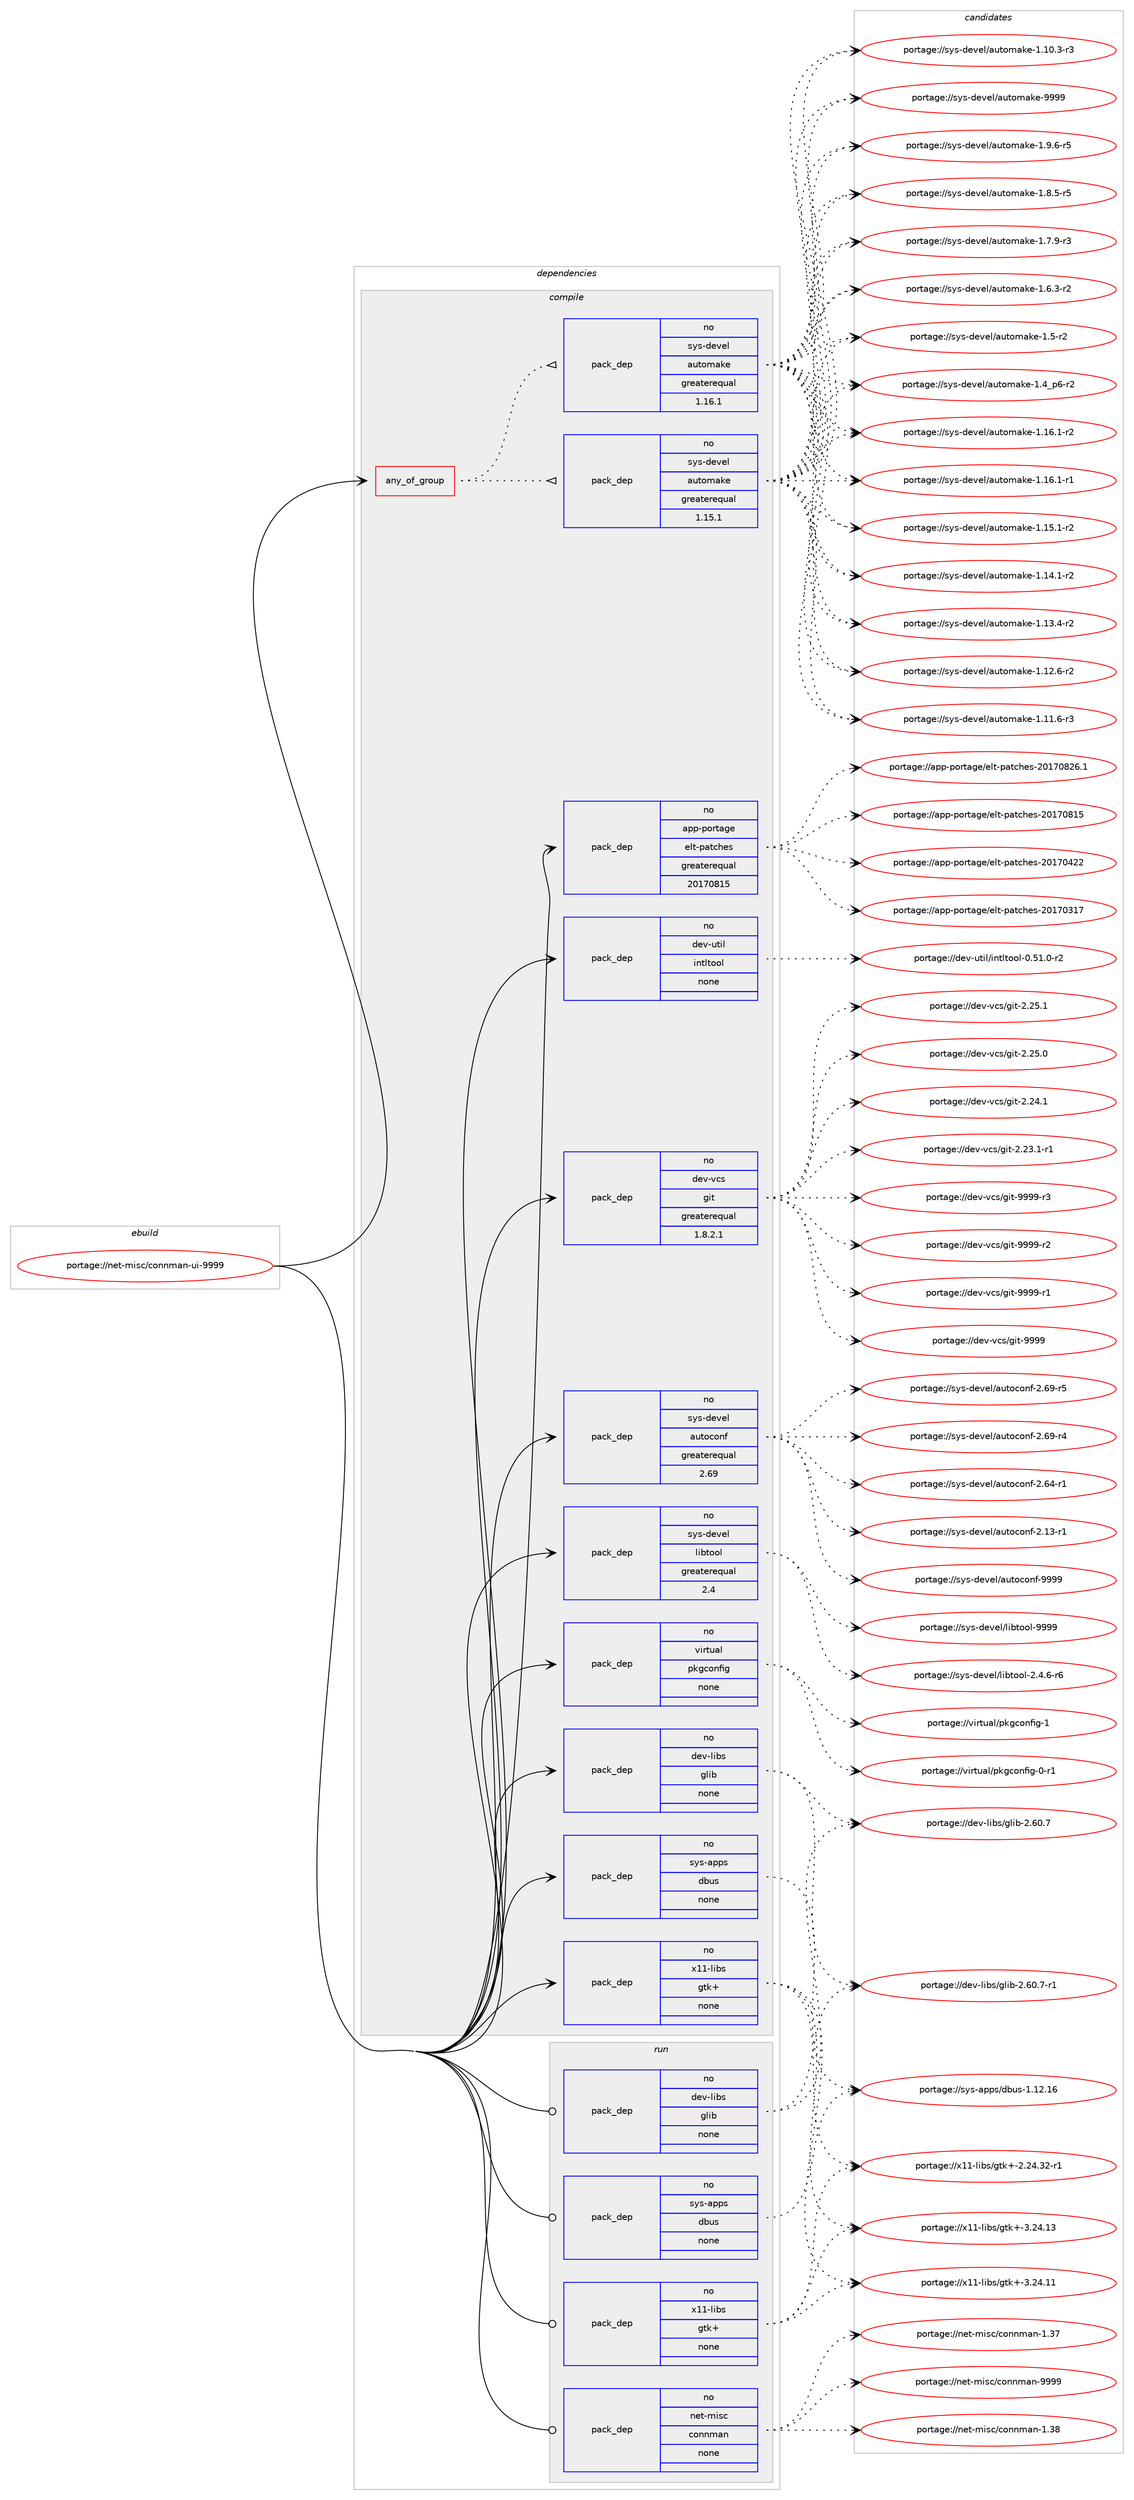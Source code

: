 digraph prolog {

# *************
# Graph options
# *************

newrank=true;
concentrate=true;
compound=true;
graph [rankdir=LR,fontname=Helvetica,fontsize=10,ranksep=1.5];#, ranksep=2.5, nodesep=0.2];
edge  [arrowhead=vee];
node  [fontname=Helvetica,fontsize=10];

# **********
# The ebuild
# **********

subgraph cluster_leftcol {
color=gray;
rank=same;
label=<<i>ebuild</i>>;
id [label="portage://net-misc/connman-ui-9999", color=red, width=4, href="../net-misc/connman-ui-9999.svg"];
}

# ****************
# The dependencies
# ****************

subgraph cluster_midcol {
color=gray;
label=<<i>dependencies</i>>;
subgraph cluster_compile {
fillcolor="#eeeeee";
style=filled;
label=<<i>compile</i>>;
subgraph any2012 {
dependency128922 [label=<<TABLE BORDER="0" CELLBORDER="1" CELLSPACING="0" CELLPADDING="4"><TR><TD CELLPADDING="10">any_of_group</TD></TR></TABLE>>, shape=none, color=red];subgraph pack99812 {
dependency128923 [label=<<TABLE BORDER="0" CELLBORDER="1" CELLSPACING="0" CELLPADDING="4" WIDTH="220"><TR><TD ROWSPAN="6" CELLPADDING="30">pack_dep</TD></TR><TR><TD WIDTH="110">no</TD></TR><TR><TD>sys-devel</TD></TR><TR><TD>automake</TD></TR><TR><TD>greaterequal</TD></TR><TR><TD>1.16.1</TD></TR></TABLE>>, shape=none, color=blue];
}
dependency128922:e -> dependency128923:w [weight=20,style="dotted",arrowhead="oinv"];
subgraph pack99813 {
dependency128924 [label=<<TABLE BORDER="0" CELLBORDER="1" CELLSPACING="0" CELLPADDING="4" WIDTH="220"><TR><TD ROWSPAN="6" CELLPADDING="30">pack_dep</TD></TR><TR><TD WIDTH="110">no</TD></TR><TR><TD>sys-devel</TD></TR><TR><TD>automake</TD></TR><TR><TD>greaterequal</TD></TR><TR><TD>1.15.1</TD></TR></TABLE>>, shape=none, color=blue];
}
dependency128922:e -> dependency128924:w [weight=20,style="dotted",arrowhead="oinv"];
}
id:e -> dependency128922:w [weight=20,style="solid",arrowhead="vee"];
subgraph pack99814 {
dependency128925 [label=<<TABLE BORDER="0" CELLBORDER="1" CELLSPACING="0" CELLPADDING="4" WIDTH="220"><TR><TD ROWSPAN="6" CELLPADDING="30">pack_dep</TD></TR><TR><TD WIDTH="110">no</TD></TR><TR><TD>app-portage</TD></TR><TR><TD>elt-patches</TD></TR><TR><TD>greaterequal</TD></TR><TR><TD>20170815</TD></TR></TABLE>>, shape=none, color=blue];
}
id:e -> dependency128925:w [weight=20,style="solid",arrowhead="vee"];
subgraph pack99815 {
dependency128926 [label=<<TABLE BORDER="0" CELLBORDER="1" CELLSPACING="0" CELLPADDING="4" WIDTH="220"><TR><TD ROWSPAN="6" CELLPADDING="30">pack_dep</TD></TR><TR><TD WIDTH="110">no</TD></TR><TR><TD>dev-libs</TD></TR><TR><TD>glib</TD></TR><TR><TD>none</TD></TR><TR><TD></TD></TR></TABLE>>, shape=none, color=blue];
}
id:e -> dependency128926:w [weight=20,style="solid",arrowhead="vee"];
subgraph pack99816 {
dependency128927 [label=<<TABLE BORDER="0" CELLBORDER="1" CELLSPACING="0" CELLPADDING="4" WIDTH="220"><TR><TD ROWSPAN="6" CELLPADDING="30">pack_dep</TD></TR><TR><TD WIDTH="110">no</TD></TR><TR><TD>dev-util</TD></TR><TR><TD>intltool</TD></TR><TR><TD>none</TD></TR><TR><TD></TD></TR></TABLE>>, shape=none, color=blue];
}
id:e -> dependency128927:w [weight=20,style="solid",arrowhead="vee"];
subgraph pack99817 {
dependency128928 [label=<<TABLE BORDER="0" CELLBORDER="1" CELLSPACING="0" CELLPADDING="4" WIDTH="220"><TR><TD ROWSPAN="6" CELLPADDING="30">pack_dep</TD></TR><TR><TD WIDTH="110">no</TD></TR><TR><TD>dev-vcs</TD></TR><TR><TD>git</TD></TR><TR><TD>greaterequal</TD></TR><TR><TD>1.8.2.1</TD></TR></TABLE>>, shape=none, color=blue];
}
id:e -> dependency128928:w [weight=20,style="solid",arrowhead="vee"];
subgraph pack99818 {
dependency128929 [label=<<TABLE BORDER="0" CELLBORDER="1" CELLSPACING="0" CELLPADDING="4" WIDTH="220"><TR><TD ROWSPAN="6" CELLPADDING="30">pack_dep</TD></TR><TR><TD WIDTH="110">no</TD></TR><TR><TD>sys-apps</TD></TR><TR><TD>dbus</TD></TR><TR><TD>none</TD></TR><TR><TD></TD></TR></TABLE>>, shape=none, color=blue];
}
id:e -> dependency128929:w [weight=20,style="solid",arrowhead="vee"];
subgraph pack99819 {
dependency128930 [label=<<TABLE BORDER="0" CELLBORDER="1" CELLSPACING="0" CELLPADDING="4" WIDTH="220"><TR><TD ROWSPAN="6" CELLPADDING="30">pack_dep</TD></TR><TR><TD WIDTH="110">no</TD></TR><TR><TD>sys-devel</TD></TR><TR><TD>autoconf</TD></TR><TR><TD>greaterequal</TD></TR><TR><TD>2.69</TD></TR></TABLE>>, shape=none, color=blue];
}
id:e -> dependency128930:w [weight=20,style="solid",arrowhead="vee"];
subgraph pack99820 {
dependency128931 [label=<<TABLE BORDER="0" CELLBORDER="1" CELLSPACING="0" CELLPADDING="4" WIDTH="220"><TR><TD ROWSPAN="6" CELLPADDING="30">pack_dep</TD></TR><TR><TD WIDTH="110">no</TD></TR><TR><TD>sys-devel</TD></TR><TR><TD>libtool</TD></TR><TR><TD>greaterequal</TD></TR><TR><TD>2.4</TD></TR></TABLE>>, shape=none, color=blue];
}
id:e -> dependency128931:w [weight=20,style="solid",arrowhead="vee"];
subgraph pack99821 {
dependency128932 [label=<<TABLE BORDER="0" CELLBORDER="1" CELLSPACING="0" CELLPADDING="4" WIDTH="220"><TR><TD ROWSPAN="6" CELLPADDING="30">pack_dep</TD></TR><TR><TD WIDTH="110">no</TD></TR><TR><TD>virtual</TD></TR><TR><TD>pkgconfig</TD></TR><TR><TD>none</TD></TR><TR><TD></TD></TR></TABLE>>, shape=none, color=blue];
}
id:e -> dependency128932:w [weight=20,style="solid",arrowhead="vee"];
subgraph pack99822 {
dependency128933 [label=<<TABLE BORDER="0" CELLBORDER="1" CELLSPACING="0" CELLPADDING="4" WIDTH="220"><TR><TD ROWSPAN="6" CELLPADDING="30">pack_dep</TD></TR><TR><TD WIDTH="110">no</TD></TR><TR><TD>x11-libs</TD></TR><TR><TD>gtk+</TD></TR><TR><TD>none</TD></TR><TR><TD></TD></TR></TABLE>>, shape=none, color=blue];
}
id:e -> dependency128933:w [weight=20,style="solid",arrowhead="vee"];
}
subgraph cluster_compileandrun {
fillcolor="#eeeeee";
style=filled;
label=<<i>compile and run</i>>;
}
subgraph cluster_run {
fillcolor="#eeeeee";
style=filled;
label=<<i>run</i>>;
subgraph pack99823 {
dependency128934 [label=<<TABLE BORDER="0" CELLBORDER="1" CELLSPACING="0" CELLPADDING="4" WIDTH="220"><TR><TD ROWSPAN="6" CELLPADDING="30">pack_dep</TD></TR><TR><TD WIDTH="110">no</TD></TR><TR><TD>dev-libs</TD></TR><TR><TD>glib</TD></TR><TR><TD>none</TD></TR><TR><TD></TD></TR></TABLE>>, shape=none, color=blue];
}
id:e -> dependency128934:w [weight=20,style="solid",arrowhead="odot"];
subgraph pack99824 {
dependency128935 [label=<<TABLE BORDER="0" CELLBORDER="1" CELLSPACING="0" CELLPADDING="4" WIDTH="220"><TR><TD ROWSPAN="6" CELLPADDING="30">pack_dep</TD></TR><TR><TD WIDTH="110">no</TD></TR><TR><TD>net-misc</TD></TR><TR><TD>connman</TD></TR><TR><TD>none</TD></TR><TR><TD></TD></TR></TABLE>>, shape=none, color=blue];
}
id:e -> dependency128935:w [weight=20,style="solid",arrowhead="odot"];
subgraph pack99825 {
dependency128936 [label=<<TABLE BORDER="0" CELLBORDER="1" CELLSPACING="0" CELLPADDING="4" WIDTH="220"><TR><TD ROWSPAN="6" CELLPADDING="30">pack_dep</TD></TR><TR><TD WIDTH="110">no</TD></TR><TR><TD>sys-apps</TD></TR><TR><TD>dbus</TD></TR><TR><TD>none</TD></TR><TR><TD></TD></TR></TABLE>>, shape=none, color=blue];
}
id:e -> dependency128936:w [weight=20,style="solid",arrowhead="odot"];
subgraph pack99826 {
dependency128937 [label=<<TABLE BORDER="0" CELLBORDER="1" CELLSPACING="0" CELLPADDING="4" WIDTH="220"><TR><TD ROWSPAN="6" CELLPADDING="30">pack_dep</TD></TR><TR><TD WIDTH="110">no</TD></TR><TR><TD>x11-libs</TD></TR><TR><TD>gtk+</TD></TR><TR><TD>none</TD></TR><TR><TD></TD></TR></TABLE>>, shape=none, color=blue];
}
id:e -> dependency128937:w [weight=20,style="solid",arrowhead="odot"];
}
}

# **************
# The candidates
# **************

subgraph cluster_choices {
rank=same;
color=gray;
label=<<i>candidates</i>>;

subgraph choice99812 {
color=black;
nodesep=1;
choice115121115451001011181011084797117116111109971071014557575757 [label="portage://sys-devel/automake-9999", color=red, width=4,href="../sys-devel/automake-9999.svg"];
choice115121115451001011181011084797117116111109971071014549465746544511453 [label="portage://sys-devel/automake-1.9.6-r5", color=red, width=4,href="../sys-devel/automake-1.9.6-r5.svg"];
choice115121115451001011181011084797117116111109971071014549465646534511453 [label="portage://sys-devel/automake-1.8.5-r5", color=red, width=4,href="../sys-devel/automake-1.8.5-r5.svg"];
choice115121115451001011181011084797117116111109971071014549465546574511451 [label="portage://sys-devel/automake-1.7.9-r3", color=red, width=4,href="../sys-devel/automake-1.7.9-r3.svg"];
choice115121115451001011181011084797117116111109971071014549465446514511450 [label="portage://sys-devel/automake-1.6.3-r2", color=red, width=4,href="../sys-devel/automake-1.6.3-r2.svg"];
choice11512111545100101118101108479711711611110997107101454946534511450 [label="portage://sys-devel/automake-1.5-r2", color=red, width=4,href="../sys-devel/automake-1.5-r2.svg"];
choice115121115451001011181011084797117116111109971071014549465295112544511450 [label="portage://sys-devel/automake-1.4_p6-r2", color=red, width=4,href="../sys-devel/automake-1.4_p6-r2.svg"];
choice11512111545100101118101108479711711611110997107101454946495446494511450 [label="portage://sys-devel/automake-1.16.1-r2", color=red, width=4,href="../sys-devel/automake-1.16.1-r2.svg"];
choice11512111545100101118101108479711711611110997107101454946495446494511449 [label="portage://sys-devel/automake-1.16.1-r1", color=red, width=4,href="../sys-devel/automake-1.16.1-r1.svg"];
choice11512111545100101118101108479711711611110997107101454946495346494511450 [label="portage://sys-devel/automake-1.15.1-r2", color=red, width=4,href="../sys-devel/automake-1.15.1-r2.svg"];
choice11512111545100101118101108479711711611110997107101454946495246494511450 [label="portage://sys-devel/automake-1.14.1-r2", color=red, width=4,href="../sys-devel/automake-1.14.1-r2.svg"];
choice11512111545100101118101108479711711611110997107101454946495146524511450 [label="portage://sys-devel/automake-1.13.4-r2", color=red, width=4,href="../sys-devel/automake-1.13.4-r2.svg"];
choice11512111545100101118101108479711711611110997107101454946495046544511450 [label="portage://sys-devel/automake-1.12.6-r2", color=red, width=4,href="../sys-devel/automake-1.12.6-r2.svg"];
choice11512111545100101118101108479711711611110997107101454946494946544511451 [label="portage://sys-devel/automake-1.11.6-r3", color=red, width=4,href="../sys-devel/automake-1.11.6-r3.svg"];
choice11512111545100101118101108479711711611110997107101454946494846514511451 [label="portage://sys-devel/automake-1.10.3-r3", color=red, width=4,href="../sys-devel/automake-1.10.3-r3.svg"];
dependency128923:e -> choice115121115451001011181011084797117116111109971071014557575757:w [style=dotted,weight="100"];
dependency128923:e -> choice115121115451001011181011084797117116111109971071014549465746544511453:w [style=dotted,weight="100"];
dependency128923:e -> choice115121115451001011181011084797117116111109971071014549465646534511453:w [style=dotted,weight="100"];
dependency128923:e -> choice115121115451001011181011084797117116111109971071014549465546574511451:w [style=dotted,weight="100"];
dependency128923:e -> choice115121115451001011181011084797117116111109971071014549465446514511450:w [style=dotted,weight="100"];
dependency128923:e -> choice11512111545100101118101108479711711611110997107101454946534511450:w [style=dotted,weight="100"];
dependency128923:e -> choice115121115451001011181011084797117116111109971071014549465295112544511450:w [style=dotted,weight="100"];
dependency128923:e -> choice11512111545100101118101108479711711611110997107101454946495446494511450:w [style=dotted,weight="100"];
dependency128923:e -> choice11512111545100101118101108479711711611110997107101454946495446494511449:w [style=dotted,weight="100"];
dependency128923:e -> choice11512111545100101118101108479711711611110997107101454946495346494511450:w [style=dotted,weight="100"];
dependency128923:e -> choice11512111545100101118101108479711711611110997107101454946495246494511450:w [style=dotted,weight="100"];
dependency128923:e -> choice11512111545100101118101108479711711611110997107101454946495146524511450:w [style=dotted,weight="100"];
dependency128923:e -> choice11512111545100101118101108479711711611110997107101454946495046544511450:w [style=dotted,weight="100"];
dependency128923:e -> choice11512111545100101118101108479711711611110997107101454946494946544511451:w [style=dotted,weight="100"];
dependency128923:e -> choice11512111545100101118101108479711711611110997107101454946494846514511451:w [style=dotted,weight="100"];
}
subgraph choice99813 {
color=black;
nodesep=1;
choice115121115451001011181011084797117116111109971071014557575757 [label="portage://sys-devel/automake-9999", color=red, width=4,href="../sys-devel/automake-9999.svg"];
choice115121115451001011181011084797117116111109971071014549465746544511453 [label="portage://sys-devel/automake-1.9.6-r5", color=red, width=4,href="../sys-devel/automake-1.9.6-r5.svg"];
choice115121115451001011181011084797117116111109971071014549465646534511453 [label="portage://sys-devel/automake-1.8.5-r5", color=red, width=4,href="../sys-devel/automake-1.8.5-r5.svg"];
choice115121115451001011181011084797117116111109971071014549465546574511451 [label="portage://sys-devel/automake-1.7.9-r3", color=red, width=4,href="../sys-devel/automake-1.7.9-r3.svg"];
choice115121115451001011181011084797117116111109971071014549465446514511450 [label="portage://sys-devel/automake-1.6.3-r2", color=red, width=4,href="../sys-devel/automake-1.6.3-r2.svg"];
choice11512111545100101118101108479711711611110997107101454946534511450 [label="portage://sys-devel/automake-1.5-r2", color=red, width=4,href="../sys-devel/automake-1.5-r2.svg"];
choice115121115451001011181011084797117116111109971071014549465295112544511450 [label="portage://sys-devel/automake-1.4_p6-r2", color=red, width=4,href="../sys-devel/automake-1.4_p6-r2.svg"];
choice11512111545100101118101108479711711611110997107101454946495446494511450 [label="portage://sys-devel/automake-1.16.1-r2", color=red, width=4,href="../sys-devel/automake-1.16.1-r2.svg"];
choice11512111545100101118101108479711711611110997107101454946495446494511449 [label="portage://sys-devel/automake-1.16.1-r1", color=red, width=4,href="../sys-devel/automake-1.16.1-r1.svg"];
choice11512111545100101118101108479711711611110997107101454946495346494511450 [label="portage://sys-devel/automake-1.15.1-r2", color=red, width=4,href="../sys-devel/automake-1.15.1-r2.svg"];
choice11512111545100101118101108479711711611110997107101454946495246494511450 [label="portage://sys-devel/automake-1.14.1-r2", color=red, width=4,href="../sys-devel/automake-1.14.1-r2.svg"];
choice11512111545100101118101108479711711611110997107101454946495146524511450 [label="portage://sys-devel/automake-1.13.4-r2", color=red, width=4,href="../sys-devel/automake-1.13.4-r2.svg"];
choice11512111545100101118101108479711711611110997107101454946495046544511450 [label="portage://sys-devel/automake-1.12.6-r2", color=red, width=4,href="../sys-devel/automake-1.12.6-r2.svg"];
choice11512111545100101118101108479711711611110997107101454946494946544511451 [label="portage://sys-devel/automake-1.11.6-r3", color=red, width=4,href="../sys-devel/automake-1.11.6-r3.svg"];
choice11512111545100101118101108479711711611110997107101454946494846514511451 [label="portage://sys-devel/automake-1.10.3-r3", color=red, width=4,href="../sys-devel/automake-1.10.3-r3.svg"];
dependency128924:e -> choice115121115451001011181011084797117116111109971071014557575757:w [style=dotted,weight="100"];
dependency128924:e -> choice115121115451001011181011084797117116111109971071014549465746544511453:w [style=dotted,weight="100"];
dependency128924:e -> choice115121115451001011181011084797117116111109971071014549465646534511453:w [style=dotted,weight="100"];
dependency128924:e -> choice115121115451001011181011084797117116111109971071014549465546574511451:w [style=dotted,weight="100"];
dependency128924:e -> choice115121115451001011181011084797117116111109971071014549465446514511450:w [style=dotted,weight="100"];
dependency128924:e -> choice11512111545100101118101108479711711611110997107101454946534511450:w [style=dotted,weight="100"];
dependency128924:e -> choice115121115451001011181011084797117116111109971071014549465295112544511450:w [style=dotted,weight="100"];
dependency128924:e -> choice11512111545100101118101108479711711611110997107101454946495446494511450:w [style=dotted,weight="100"];
dependency128924:e -> choice11512111545100101118101108479711711611110997107101454946495446494511449:w [style=dotted,weight="100"];
dependency128924:e -> choice11512111545100101118101108479711711611110997107101454946495346494511450:w [style=dotted,weight="100"];
dependency128924:e -> choice11512111545100101118101108479711711611110997107101454946495246494511450:w [style=dotted,weight="100"];
dependency128924:e -> choice11512111545100101118101108479711711611110997107101454946495146524511450:w [style=dotted,weight="100"];
dependency128924:e -> choice11512111545100101118101108479711711611110997107101454946495046544511450:w [style=dotted,weight="100"];
dependency128924:e -> choice11512111545100101118101108479711711611110997107101454946494946544511451:w [style=dotted,weight="100"];
dependency128924:e -> choice11512111545100101118101108479711711611110997107101454946494846514511451:w [style=dotted,weight="100"];
}
subgraph choice99814 {
color=black;
nodesep=1;
choice971121124511211111411697103101471011081164511297116991041011154550484955485650544649 [label="portage://app-portage/elt-patches-20170826.1", color=red, width=4,href="../app-portage/elt-patches-20170826.1.svg"];
choice97112112451121111141169710310147101108116451129711699104101115455048495548564953 [label="portage://app-portage/elt-patches-20170815", color=red, width=4,href="../app-portage/elt-patches-20170815.svg"];
choice97112112451121111141169710310147101108116451129711699104101115455048495548525050 [label="portage://app-portage/elt-patches-20170422", color=red, width=4,href="../app-portage/elt-patches-20170422.svg"];
choice97112112451121111141169710310147101108116451129711699104101115455048495548514955 [label="portage://app-portage/elt-patches-20170317", color=red, width=4,href="../app-portage/elt-patches-20170317.svg"];
dependency128925:e -> choice971121124511211111411697103101471011081164511297116991041011154550484955485650544649:w [style=dotted,weight="100"];
dependency128925:e -> choice97112112451121111141169710310147101108116451129711699104101115455048495548564953:w [style=dotted,weight="100"];
dependency128925:e -> choice97112112451121111141169710310147101108116451129711699104101115455048495548525050:w [style=dotted,weight="100"];
dependency128925:e -> choice97112112451121111141169710310147101108116451129711699104101115455048495548514955:w [style=dotted,weight="100"];
}
subgraph choice99815 {
color=black;
nodesep=1;
choice10010111845108105981154710310810598455046544846554511449 [label="portage://dev-libs/glib-2.60.7-r1", color=red, width=4,href="../dev-libs/glib-2.60.7-r1.svg"];
choice1001011184510810598115471031081059845504654484655 [label="portage://dev-libs/glib-2.60.7", color=red, width=4,href="../dev-libs/glib-2.60.7.svg"];
dependency128926:e -> choice10010111845108105981154710310810598455046544846554511449:w [style=dotted,weight="100"];
dependency128926:e -> choice1001011184510810598115471031081059845504654484655:w [style=dotted,weight="100"];
}
subgraph choice99816 {
color=black;
nodesep=1;
choice1001011184511711610510847105110116108116111111108454846534946484511450 [label="portage://dev-util/intltool-0.51.0-r2", color=red, width=4,href="../dev-util/intltool-0.51.0-r2.svg"];
dependency128927:e -> choice1001011184511711610510847105110116108116111111108454846534946484511450:w [style=dotted,weight="100"];
}
subgraph choice99817 {
color=black;
nodesep=1;
choice10010111845118991154710310511645575757574511451 [label="portage://dev-vcs/git-9999-r3", color=red, width=4,href="../dev-vcs/git-9999-r3.svg"];
choice10010111845118991154710310511645575757574511450 [label="portage://dev-vcs/git-9999-r2", color=red, width=4,href="../dev-vcs/git-9999-r2.svg"];
choice10010111845118991154710310511645575757574511449 [label="portage://dev-vcs/git-9999-r1", color=red, width=4,href="../dev-vcs/git-9999-r1.svg"];
choice1001011184511899115471031051164557575757 [label="portage://dev-vcs/git-9999", color=red, width=4,href="../dev-vcs/git-9999.svg"];
choice10010111845118991154710310511645504650534649 [label="portage://dev-vcs/git-2.25.1", color=red, width=4,href="../dev-vcs/git-2.25.1.svg"];
choice10010111845118991154710310511645504650534648 [label="portage://dev-vcs/git-2.25.0", color=red, width=4,href="../dev-vcs/git-2.25.0.svg"];
choice10010111845118991154710310511645504650524649 [label="portage://dev-vcs/git-2.24.1", color=red, width=4,href="../dev-vcs/git-2.24.1.svg"];
choice100101118451189911547103105116455046505146494511449 [label="portage://dev-vcs/git-2.23.1-r1", color=red, width=4,href="../dev-vcs/git-2.23.1-r1.svg"];
dependency128928:e -> choice10010111845118991154710310511645575757574511451:w [style=dotted,weight="100"];
dependency128928:e -> choice10010111845118991154710310511645575757574511450:w [style=dotted,weight="100"];
dependency128928:e -> choice10010111845118991154710310511645575757574511449:w [style=dotted,weight="100"];
dependency128928:e -> choice1001011184511899115471031051164557575757:w [style=dotted,weight="100"];
dependency128928:e -> choice10010111845118991154710310511645504650534649:w [style=dotted,weight="100"];
dependency128928:e -> choice10010111845118991154710310511645504650534648:w [style=dotted,weight="100"];
dependency128928:e -> choice10010111845118991154710310511645504650524649:w [style=dotted,weight="100"];
dependency128928:e -> choice100101118451189911547103105116455046505146494511449:w [style=dotted,weight="100"];
}
subgraph choice99818 {
color=black;
nodesep=1;
choice115121115459711211211547100981171154549464950464954 [label="portage://sys-apps/dbus-1.12.16", color=red, width=4,href="../sys-apps/dbus-1.12.16.svg"];
dependency128929:e -> choice115121115459711211211547100981171154549464950464954:w [style=dotted,weight="100"];
}
subgraph choice99819 {
color=black;
nodesep=1;
choice115121115451001011181011084797117116111991111101024557575757 [label="portage://sys-devel/autoconf-9999", color=red, width=4,href="../sys-devel/autoconf-9999.svg"];
choice1151211154510010111810110847971171161119911111010245504654574511453 [label="portage://sys-devel/autoconf-2.69-r5", color=red, width=4,href="../sys-devel/autoconf-2.69-r5.svg"];
choice1151211154510010111810110847971171161119911111010245504654574511452 [label="portage://sys-devel/autoconf-2.69-r4", color=red, width=4,href="../sys-devel/autoconf-2.69-r4.svg"];
choice1151211154510010111810110847971171161119911111010245504654524511449 [label="portage://sys-devel/autoconf-2.64-r1", color=red, width=4,href="../sys-devel/autoconf-2.64-r1.svg"];
choice1151211154510010111810110847971171161119911111010245504649514511449 [label="portage://sys-devel/autoconf-2.13-r1", color=red, width=4,href="../sys-devel/autoconf-2.13-r1.svg"];
dependency128930:e -> choice115121115451001011181011084797117116111991111101024557575757:w [style=dotted,weight="100"];
dependency128930:e -> choice1151211154510010111810110847971171161119911111010245504654574511453:w [style=dotted,weight="100"];
dependency128930:e -> choice1151211154510010111810110847971171161119911111010245504654574511452:w [style=dotted,weight="100"];
dependency128930:e -> choice1151211154510010111810110847971171161119911111010245504654524511449:w [style=dotted,weight="100"];
dependency128930:e -> choice1151211154510010111810110847971171161119911111010245504649514511449:w [style=dotted,weight="100"];
}
subgraph choice99820 {
color=black;
nodesep=1;
choice1151211154510010111810110847108105981161111111084557575757 [label="portage://sys-devel/libtool-9999", color=red, width=4,href="../sys-devel/libtool-9999.svg"];
choice1151211154510010111810110847108105981161111111084550465246544511454 [label="portage://sys-devel/libtool-2.4.6-r6", color=red, width=4,href="../sys-devel/libtool-2.4.6-r6.svg"];
dependency128931:e -> choice1151211154510010111810110847108105981161111111084557575757:w [style=dotted,weight="100"];
dependency128931:e -> choice1151211154510010111810110847108105981161111111084550465246544511454:w [style=dotted,weight="100"];
}
subgraph choice99821 {
color=black;
nodesep=1;
choice1181051141161179710847112107103991111101021051034549 [label="portage://virtual/pkgconfig-1", color=red, width=4,href="../virtual/pkgconfig-1.svg"];
choice11810511411611797108471121071039911111010210510345484511449 [label="portage://virtual/pkgconfig-0-r1", color=red, width=4,href="../virtual/pkgconfig-0-r1.svg"];
dependency128932:e -> choice1181051141161179710847112107103991111101021051034549:w [style=dotted,weight="100"];
dependency128932:e -> choice11810511411611797108471121071039911111010210510345484511449:w [style=dotted,weight="100"];
}
subgraph choice99822 {
color=black;
nodesep=1;
choice1204949451081059811547103116107434551465052464951 [label="portage://x11-libs/gtk+-3.24.13", color=red, width=4,href="../x11-libs/gtk+-3.24.13.svg"];
choice1204949451081059811547103116107434551465052464949 [label="portage://x11-libs/gtk+-3.24.11", color=red, width=4,href="../x11-libs/gtk+-3.24.11.svg"];
choice12049494510810598115471031161074345504650524651504511449 [label="portage://x11-libs/gtk+-2.24.32-r1", color=red, width=4,href="../x11-libs/gtk+-2.24.32-r1.svg"];
dependency128933:e -> choice1204949451081059811547103116107434551465052464951:w [style=dotted,weight="100"];
dependency128933:e -> choice1204949451081059811547103116107434551465052464949:w [style=dotted,weight="100"];
dependency128933:e -> choice12049494510810598115471031161074345504650524651504511449:w [style=dotted,weight="100"];
}
subgraph choice99823 {
color=black;
nodesep=1;
choice10010111845108105981154710310810598455046544846554511449 [label="portage://dev-libs/glib-2.60.7-r1", color=red, width=4,href="../dev-libs/glib-2.60.7-r1.svg"];
choice1001011184510810598115471031081059845504654484655 [label="portage://dev-libs/glib-2.60.7", color=red, width=4,href="../dev-libs/glib-2.60.7.svg"];
dependency128934:e -> choice10010111845108105981154710310810598455046544846554511449:w [style=dotted,weight="100"];
dependency128934:e -> choice1001011184510810598115471031081059845504654484655:w [style=dotted,weight="100"];
}
subgraph choice99824 {
color=black;
nodesep=1;
choice11010111645109105115994799111110110109971104557575757 [label="portage://net-misc/connman-9999", color=red, width=4,href="../net-misc/connman-9999.svg"];
choice11010111645109105115994799111110110109971104549465156 [label="portage://net-misc/connman-1.38", color=red, width=4,href="../net-misc/connman-1.38.svg"];
choice11010111645109105115994799111110110109971104549465155 [label="portage://net-misc/connman-1.37", color=red, width=4,href="../net-misc/connman-1.37.svg"];
dependency128935:e -> choice11010111645109105115994799111110110109971104557575757:w [style=dotted,weight="100"];
dependency128935:e -> choice11010111645109105115994799111110110109971104549465156:w [style=dotted,weight="100"];
dependency128935:e -> choice11010111645109105115994799111110110109971104549465155:w [style=dotted,weight="100"];
}
subgraph choice99825 {
color=black;
nodesep=1;
choice115121115459711211211547100981171154549464950464954 [label="portage://sys-apps/dbus-1.12.16", color=red, width=4,href="../sys-apps/dbus-1.12.16.svg"];
dependency128936:e -> choice115121115459711211211547100981171154549464950464954:w [style=dotted,weight="100"];
}
subgraph choice99826 {
color=black;
nodesep=1;
choice1204949451081059811547103116107434551465052464951 [label="portage://x11-libs/gtk+-3.24.13", color=red, width=4,href="../x11-libs/gtk+-3.24.13.svg"];
choice1204949451081059811547103116107434551465052464949 [label="portage://x11-libs/gtk+-3.24.11", color=red, width=4,href="../x11-libs/gtk+-3.24.11.svg"];
choice12049494510810598115471031161074345504650524651504511449 [label="portage://x11-libs/gtk+-2.24.32-r1", color=red, width=4,href="../x11-libs/gtk+-2.24.32-r1.svg"];
dependency128937:e -> choice1204949451081059811547103116107434551465052464951:w [style=dotted,weight="100"];
dependency128937:e -> choice1204949451081059811547103116107434551465052464949:w [style=dotted,weight="100"];
dependency128937:e -> choice12049494510810598115471031161074345504650524651504511449:w [style=dotted,weight="100"];
}
}

}
